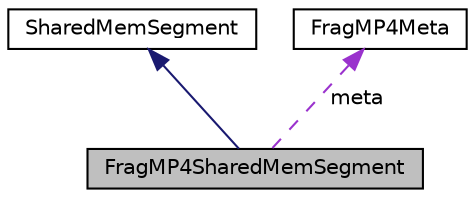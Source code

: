 digraph "FragMP4SharedMemSegment"
{
  edge [fontname="Helvetica",fontsize="10",labelfontname="Helvetica",labelfontsize="10"];
  node [fontname="Helvetica",fontsize="10",shape=record];
  Node2 [label="FragMP4SharedMemSegment",height=0.2,width=0.4,color="black", fillcolor="grey75", style="filled", fontcolor="black"];
  Node3 -> Node2 [dir="back",color="midnightblue",fontsize="10",style="solid",fontname="Helvetica"];
  Node3 [label="SharedMemSegment",height=0.2,width=0.4,color="black", fillcolor="white", style="filled",URL="$classSharedMemSegment.html",tooltip="Handles a shared memory segment with metadata (the segment size) "];
  Node4 -> Node2 [dir="back",color="darkorchid3",fontsize="10",style="dashed",label=" meta" ,fontname="Helvetica"];
  Node4 [label="FragMP4Meta",height=0.2,width=0.4,color="black", fillcolor="white", style="filled",URL="$structFragMP4Meta.html"];
}
